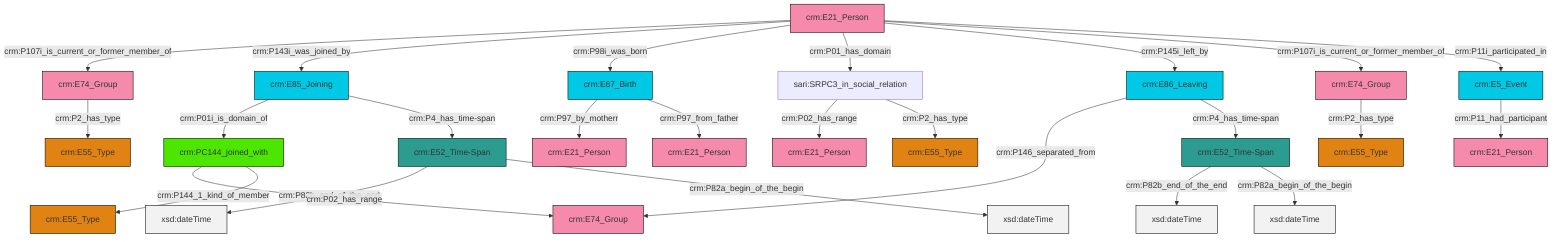 graph TD
classDef Literal fill:#f2f2f2,stroke:#000000;
classDef CRM_Entity fill:#FFFFFF,stroke:#000000;
classDef Temporal_Entity fill:#00C9E6, stroke:#000000;
classDef Type fill:#E18312, stroke:#000000;
classDef Time-Span fill:#2C9C91, stroke:#000000;
classDef Appellation fill:#FFEB7F, stroke:#000000;
classDef Place fill:#008836, stroke:#000000;
classDef Persistent_Item fill:#B266B2, stroke:#000000;
classDef Conceptual_Object fill:#FFD700, stroke:#000000;
classDef Physical_Thing fill:#D2B48C, stroke:#000000;
classDef Actor fill:#f58aad, stroke:#000000;
classDef PC_Classes fill:#4ce600, stroke:#000000;
classDef Multi fill:#cccccc,stroke:#000000;

0["crm:E21_Person"]:::Actor -->|crm:P107i_is_current_or_former_member_of| 1["crm:E74_Group"]:::Actor
2["crm:E52_Time-Span"]:::Time-Span -->|crm:P82b_end_of_the_end| 3[xsd:dateTime]:::Literal
14["crm:E67_Birth"]:::Temporal_Entity -->|crm:P97_by_motherr| 15["crm:E21_Person"]:::Actor
0["crm:E21_Person"]:::Actor -->|crm:P143i_was_joined_by| 8["crm:E85_Joining"]:::Temporal_Entity
12["crm:E86_Leaving"]:::Temporal_Entity -->|crm:P146_separated_from| 16["crm:E74_Group"]:::Actor
14["crm:E67_Birth"]:::Temporal_Entity -->|crm:P97_from_father| 6["crm:E21_Person"]:::Actor
19["crm:PC144_joined_with"]:::PC_Classes -->|crm:P02_has_range| 16["crm:E74_Group"]:::Actor
12["crm:E86_Leaving"]:::Temporal_Entity -->|crm:P4_has_time-span| 20["crm:E52_Time-Span"]:::Time-Span
20["crm:E52_Time-Span"]:::Time-Span -->|crm:P82b_end_of_the_end| 21[xsd:dateTime]:::Literal
2["crm:E52_Time-Span"]:::Time-Span -->|crm:P82a_begin_of_the_begin| 24[xsd:dateTime]:::Literal
27["crm:E5_Event"]:::Temporal_Entity -->|crm:P11_had_participant| 28["crm:E21_Person"]:::Actor
0["crm:E21_Person"]:::Actor -->|crm:P98i_was_born| 14["crm:E67_Birth"]:::Temporal_Entity
0["crm:E21_Person"]:::Actor -->|crm:P01_has_domain| 4["sari:SRPC3_in_social_relation"]:::Default
8["crm:E85_Joining"]:::Temporal_Entity -->|crm:P01i_is_domain_of| 19["crm:PC144_joined_with"]:::PC_Classes
0["crm:E21_Person"]:::Actor -->|crm:P145i_left_by| 12["crm:E86_Leaving"]:::Temporal_Entity
19["crm:PC144_joined_with"]:::PC_Classes -->|crm:P144_1_kind_of_member| 10["crm:E55_Type"]:::Type
37["crm:E74_Group"]:::Actor -->|crm:P2_has_type| 30["crm:E55_Type"]:::Type
0["crm:E21_Person"]:::Actor -->|crm:P107i_is_current_or_former_member_of| 37["crm:E74_Group"]:::Actor
0["crm:E21_Person"]:::Actor -->|crm:P11i_participated_in| 27["crm:E5_Event"]:::Temporal_Entity
8["crm:E85_Joining"]:::Temporal_Entity -->|crm:P4_has_time-span| 2["crm:E52_Time-Span"]:::Time-Span
20["crm:E52_Time-Span"]:::Time-Span -->|crm:P82a_begin_of_the_begin| 43[xsd:dateTime]:::Literal
4["sari:SRPC3_in_social_relation"]:::Default -->|crm:P02_has_range| 44["crm:E21_Person"]:::Actor
1["crm:E74_Group"]:::Actor -->|crm:P2_has_type| 33["crm:E55_Type"]:::Type
4["sari:SRPC3_in_social_relation"]:::Default -->|crm:P2_has_type| 25["crm:E55_Type"]:::Type